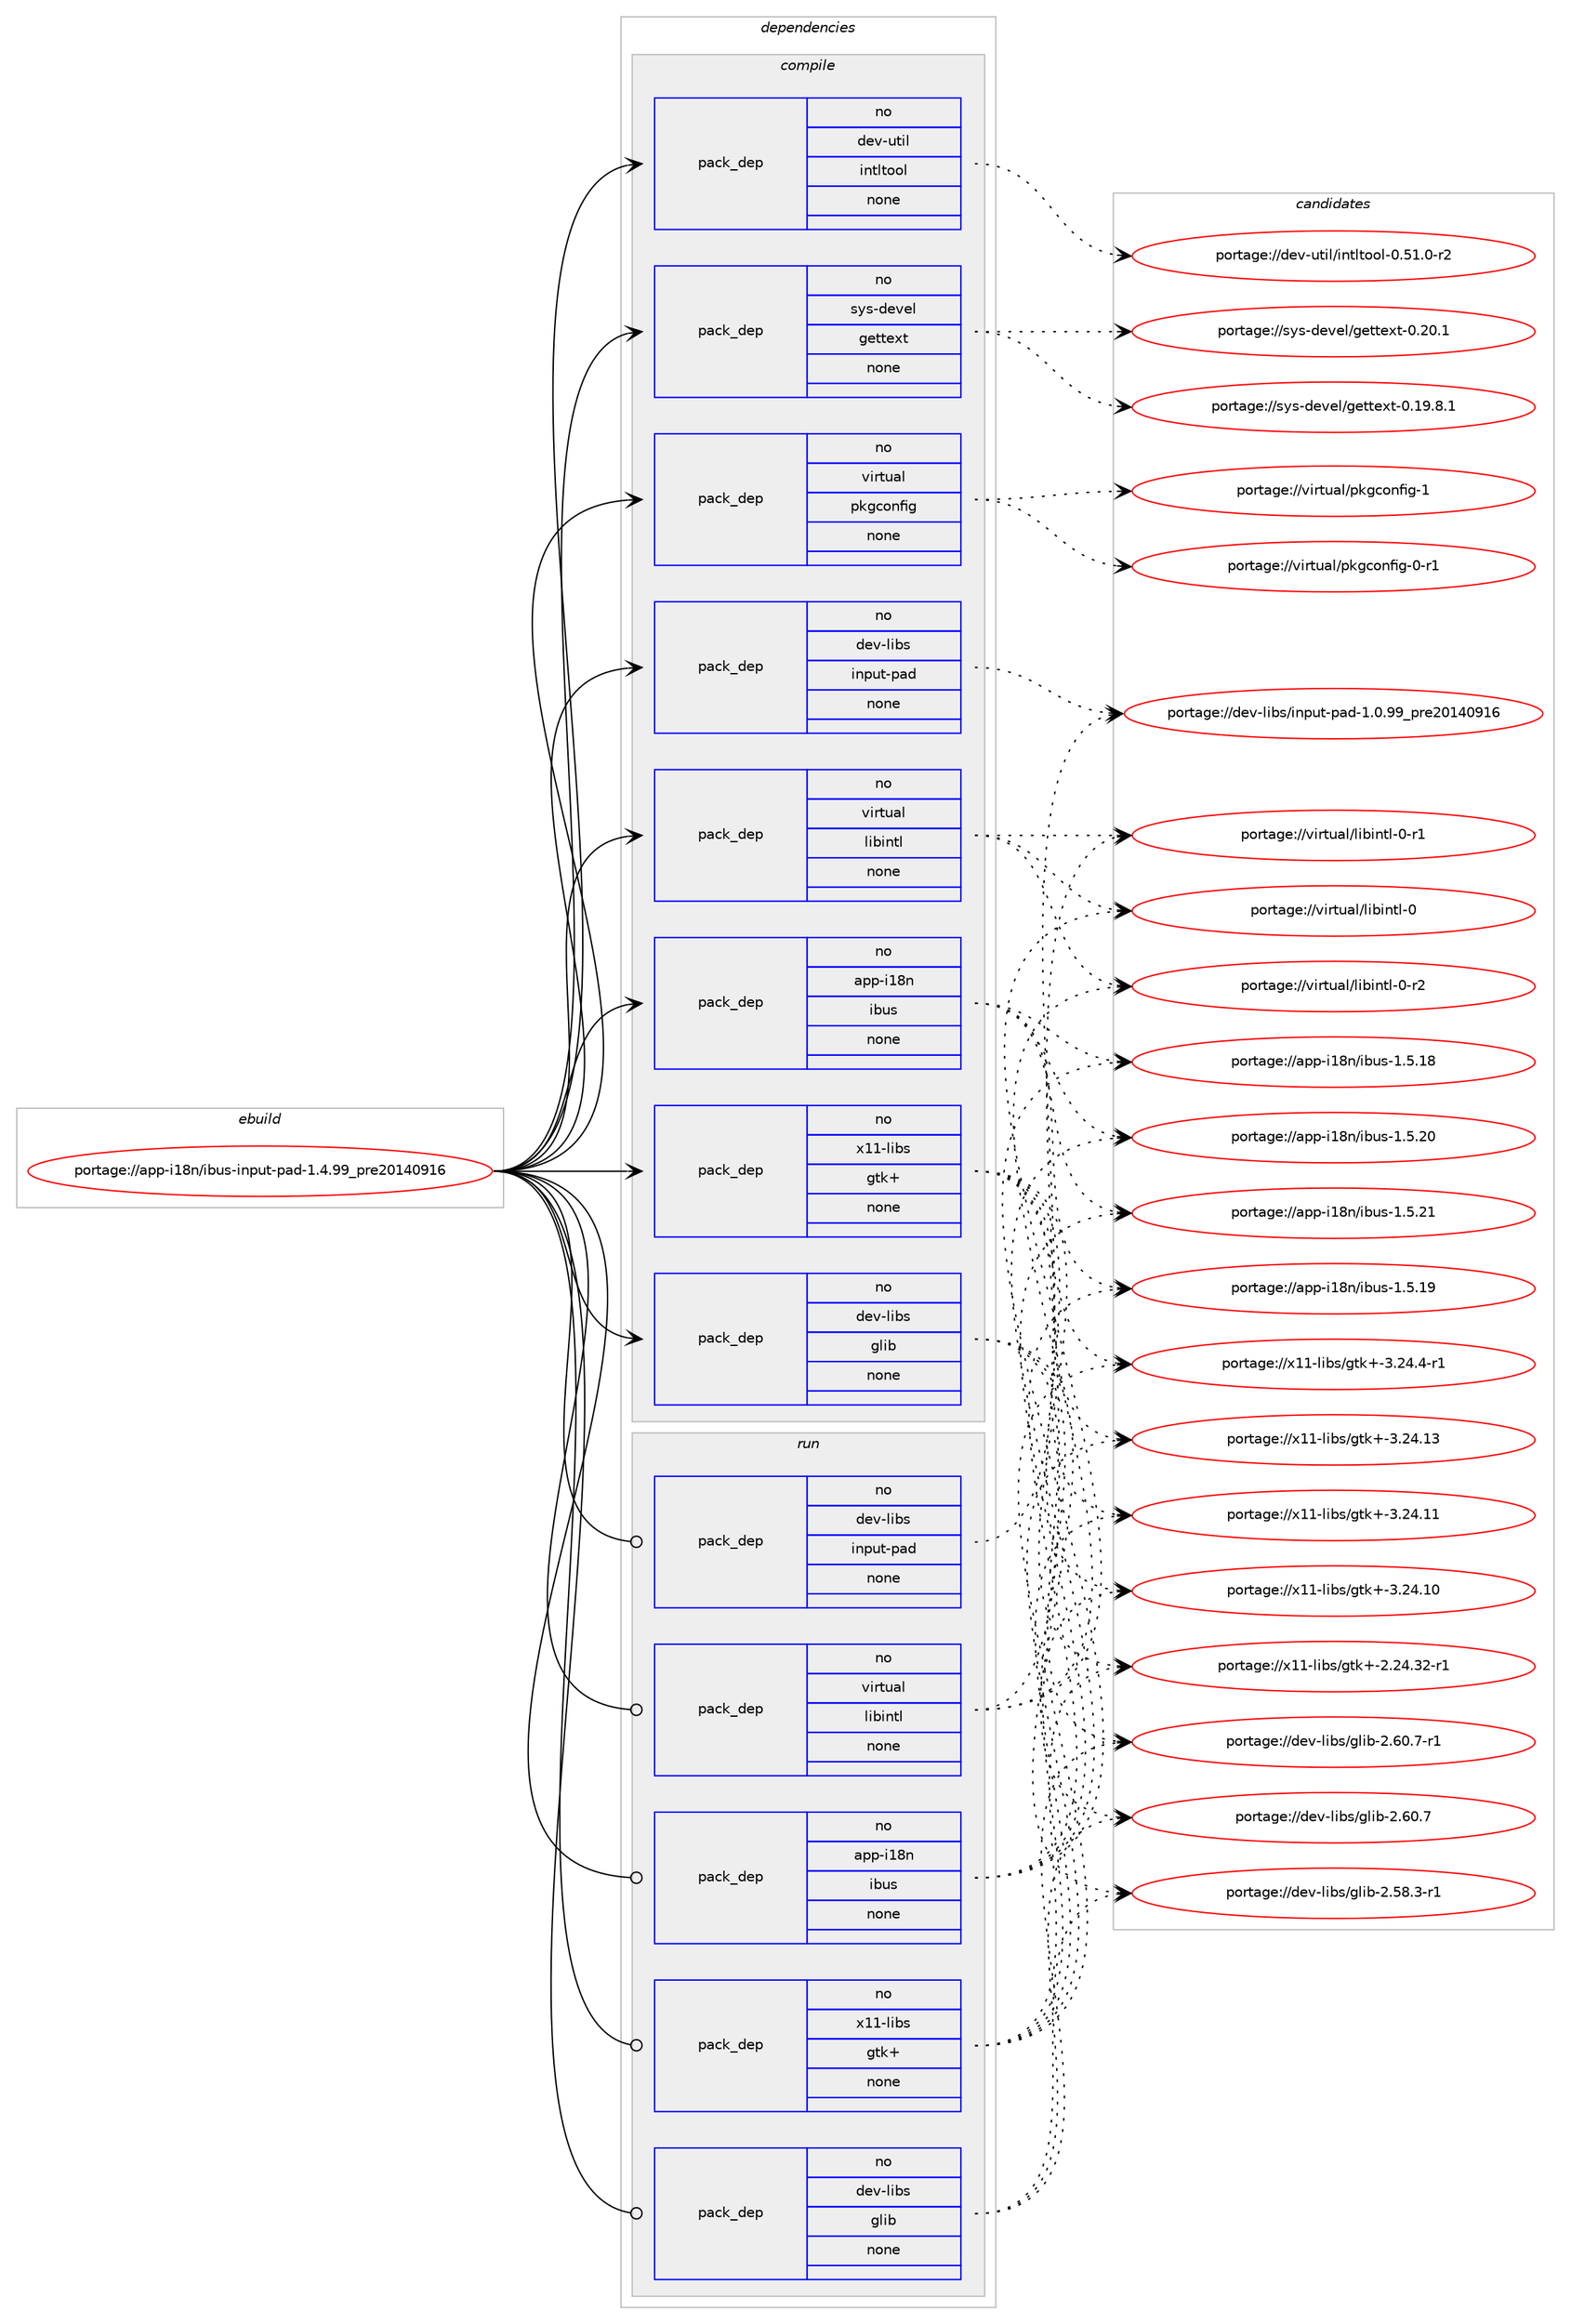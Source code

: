 digraph prolog {

# *************
# Graph options
# *************

newrank=true;
concentrate=true;
compound=true;
graph [rankdir=LR,fontname=Helvetica,fontsize=10,ranksep=1.5];#, ranksep=2.5, nodesep=0.2];
edge  [arrowhead=vee];
node  [fontname=Helvetica,fontsize=10];

# **********
# The ebuild
# **********

subgraph cluster_leftcol {
color=gray;
rank=same;
label=<<i>ebuild</i>>;
id [label="portage://app-i18n/ibus-input-pad-1.4.99_pre20140916", color=red, width=4, href="../app-i18n/ibus-input-pad-1.4.99_pre20140916.svg"];
}

# ****************
# The dependencies
# ****************

subgraph cluster_midcol {
color=gray;
label=<<i>dependencies</i>>;
subgraph cluster_compile {
fillcolor="#eeeeee";
style=filled;
label=<<i>compile</i>>;
subgraph pack465174 {
dependency618279 [label=<<TABLE BORDER="0" CELLBORDER="1" CELLSPACING="0" CELLPADDING="4" WIDTH="220"><TR><TD ROWSPAN="6" CELLPADDING="30">pack_dep</TD></TR><TR><TD WIDTH="110">no</TD></TR><TR><TD>app-i18n</TD></TR><TR><TD>ibus</TD></TR><TR><TD>none</TD></TR><TR><TD></TD></TR></TABLE>>, shape=none, color=blue];
}
id:e -> dependency618279:w [weight=20,style="solid",arrowhead="vee"];
subgraph pack465175 {
dependency618280 [label=<<TABLE BORDER="0" CELLBORDER="1" CELLSPACING="0" CELLPADDING="4" WIDTH="220"><TR><TD ROWSPAN="6" CELLPADDING="30">pack_dep</TD></TR><TR><TD WIDTH="110">no</TD></TR><TR><TD>dev-libs</TD></TR><TR><TD>glib</TD></TR><TR><TD>none</TD></TR><TR><TD></TD></TR></TABLE>>, shape=none, color=blue];
}
id:e -> dependency618280:w [weight=20,style="solid",arrowhead="vee"];
subgraph pack465176 {
dependency618281 [label=<<TABLE BORDER="0" CELLBORDER="1" CELLSPACING="0" CELLPADDING="4" WIDTH="220"><TR><TD ROWSPAN="6" CELLPADDING="30">pack_dep</TD></TR><TR><TD WIDTH="110">no</TD></TR><TR><TD>dev-libs</TD></TR><TR><TD>input-pad</TD></TR><TR><TD>none</TD></TR><TR><TD></TD></TR></TABLE>>, shape=none, color=blue];
}
id:e -> dependency618281:w [weight=20,style="solid",arrowhead="vee"];
subgraph pack465177 {
dependency618282 [label=<<TABLE BORDER="0" CELLBORDER="1" CELLSPACING="0" CELLPADDING="4" WIDTH="220"><TR><TD ROWSPAN="6" CELLPADDING="30">pack_dep</TD></TR><TR><TD WIDTH="110">no</TD></TR><TR><TD>dev-util</TD></TR><TR><TD>intltool</TD></TR><TR><TD>none</TD></TR><TR><TD></TD></TR></TABLE>>, shape=none, color=blue];
}
id:e -> dependency618282:w [weight=20,style="solid",arrowhead="vee"];
subgraph pack465178 {
dependency618283 [label=<<TABLE BORDER="0" CELLBORDER="1" CELLSPACING="0" CELLPADDING="4" WIDTH="220"><TR><TD ROWSPAN="6" CELLPADDING="30">pack_dep</TD></TR><TR><TD WIDTH="110">no</TD></TR><TR><TD>sys-devel</TD></TR><TR><TD>gettext</TD></TR><TR><TD>none</TD></TR><TR><TD></TD></TR></TABLE>>, shape=none, color=blue];
}
id:e -> dependency618283:w [weight=20,style="solid",arrowhead="vee"];
subgraph pack465179 {
dependency618284 [label=<<TABLE BORDER="0" CELLBORDER="1" CELLSPACING="0" CELLPADDING="4" WIDTH="220"><TR><TD ROWSPAN="6" CELLPADDING="30">pack_dep</TD></TR><TR><TD WIDTH="110">no</TD></TR><TR><TD>virtual</TD></TR><TR><TD>libintl</TD></TR><TR><TD>none</TD></TR><TR><TD></TD></TR></TABLE>>, shape=none, color=blue];
}
id:e -> dependency618284:w [weight=20,style="solid",arrowhead="vee"];
subgraph pack465180 {
dependency618285 [label=<<TABLE BORDER="0" CELLBORDER="1" CELLSPACING="0" CELLPADDING="4" WIDTH="220"><TR><TD ROWSPAN="6" CELLPADDING="30">pack_dep</TD></TR><TR><TD WIDTH="110">no</TD></TR><TR><TD>virtual</TD></TR><TR><TD>pkgconfig</TD></TR><TR><TD>none</TD></TR><TR><TD></TD></TR></TABLE>>, shape=none, color=blue];
}
id:e -> dependency618285:w [weight=20,style="solid",arrowhead="vee"];
subgraph pack465181 {
dependency618286 [label=<<TABLE BORDER="0" CELLBORDER="1" CELLSPACING="0" CELLPADDING="4" WIDTH="220"><TR><TD ROWSPAN="6" CELLPADDING="30">pack_dep</TD></TR><TR><TD WIDTH="110">no</TD></TR><TR><TD>x11-libs</TD></TR><TR><TD>gtk+</TD></TR><TR><TD>none</TD></TR><TR><TD></TD></TR></TABLE>>, shape=none, color=blue];
}
id:e -> dependency618286:w [weight=20,style="solid",arrowhead="vee"];
}
subgraph cluster_compileandrun {
fillcolor="#eeeeee";
style=filled;
label=<<i>compile and run</i>>;
}
subgraph cluster_run {
fillcolor="#eeeeee";
style=filled;
label=<<i>run</i>>;
subgraph pack465182 {
dependency618287 [label=<<TABLE BORDER="0" CELLBORDER="1" CELLSPACING="0" CELLPADDING="4" WIDTH="220"><TR><TD ROWSPAN="6" CELLPADDING="30">pack_dep</TD></TR><TR><TD WIDTH="110">no</TD></TR><TR><TD>app-i18n</TD></TR><TR><TD>ibus</TD></TR><TR><TD>none</TD></TR><TR><TD></TD></TR></TABLE>>, shape=none, color=blue];
}
id:e -> dependency618287:w [weight=20,style="solid",arrowhead="odot"];
subgraph pack465183 {
dependency618288 [label=<<TABLE BORDER="0" CELLBORDER="1" CELLSPACING="0" CELLPADDING="4" WIDTH="220"><TR><TD ROWSPAN="6" CELLPADDING="30">pack_dep</TD></TR><TR><TD WIDTH="110">no</TD></TR><TR><TD>dev-libs</TD></TR><TR><TD>glib</TD></TR><TR><TD>none</TD></TR><TR><TD></TD></TR></TABLE>>, shape=none, color=blue];
}
id:e -> dependency618288:w [weight=20,style="solid",arrowhead="odot"];
subgraph pack465184 {
dependency618289 [label=<<TABLE BORDER="0" CELLBORDER="1" CELLSPACING="0" CELLPADDING="4" WIDTH="220"><TR><TD ROWSPAN="6" CELLPADDING="30">pack_dep</TD></TR><TR><TD WIDTH="110">no</TD></TR><TR><TD>dev-libs</TD></TR><TR><TD>input-pad</TD></TR><TR><TD>none</TD></TR><TR><TD></TD></TR></TABLE>>, shape=none, color=blue];
}
id:e -> dependency618289:w [weight=20,style="solid",arrowhead="odot"];
subgraph pack465185 {
dependency618290 [label=<<TABLE BORDER="0" CELLBORDER="1" CELLSPACING="0" CELLPADDING="4" WIDTH="220"><TR><TD ROWSPAN="6" CELLPADDING="30">pack_dep</TD></TR><TR><TD WIDTH="110">no</TD></TR><TR><TD>virtual</TD></TR><TR><TD>libintl</TD></TR><TR><TD>none</TD></TR><TR><TD></TD></TR></TABLE>>, shape=none, color=blue];
}
id:e -> dependency618290:w [weight=20,style="solid",arrowhead="odot"];
subgraph pack465186 {
dependency618291 [label=<<TABLE BORDER="0" CELLBORDER="1" CELLSPACING="0" CELLPADDING="4" WIDTH="220"><TR><TD ROWSPAN="6" CELLPADDING="30">pack_dep</TD></TR><TR><TD WIDTH="110">no</TD></TR><TR><TD>x11-libs</TD></TR><TR><TD>gtk+</TD></TR><TR><TD>none</TD></TR><TR><TD></TD></TR></TABLE>>, shape=none, color=blue];
}
id:e -> dependency618291:w [weight=20,style="solid",arrowhead="odot"];
}
}

# **************
# The candidates
# **************

subgraph cluster_choices {
rank=same;
color=gray;
label=<<i>candidates</i>>;

subgraph choice465174 {
color=black;
nodesep=1;
choice97112112451054956110471059811711545494653465049 [label="portage://app-i18n/ibus-1.5.21", color=red, width=4,href="../app-i18n/ibus-1.5.21.svg"];
choice97112112451054956110471059811711545494653465048 [label="portage://app-i18n/ibus-1.5.20", color=red, width=4,href="../app-i18n/ibus-1.5.20.svg"];
choice97112112451054956110471059811711545494653464957 [label="portage://app-i18n/ibus-1.5.19", color=red, width=4,href="../app-i18n/ibus-1.5.19.svg"];
choice97112112451054956110471059811711545494653464956 [label="portage://app-i18n/ibus-1.5.18", color=red, width=4,href="../app-i18n/ibus-1.5.18.svg"];
dependency618279:e -> choice97112112451054956110471059811711545494653465049:w [style=dotted,weight="100"];
dependency618279:e -> choice97112112451054956110471059811711545494653465048:w [style=dotted,weight="100"];
dependency618279:e -> choice97112112451054956110471059811711545494653464957:w [style=dotted,weight="100"];
dependency618279:e -> choice97112112451054956110471059811711545494653464956:w [style=dotted,weight="100"];
}
subgraph choice465175 {
color=black;
nodesep=1;
choice10010111845108105981154710310810598455046544846554511449 [label="portage://dev-libs/glib-2.60.7-r1", color=red, width=4,href="../dev-libs/glib-2.60.7-r1.svg"];
choice1001011184510810598115471031081059845504654484655 [label="portage://dev-libs/glib-2.60.7", color=red, width=4,href="../dev-libs/glib-2.60.7.svg"];
choice10010111845108105981154710310810598455046535646514511449 [label="portage://dev-libs/glib-2.58.3-r1", color=red, width=4,href="../dev-libs/glib-2.58.3-r1.svg"];
dependency618280:e -> choice10010111845108105981154710310810598455046544846554511449:w [style=dotted,weight="100"];
dependency618280:e -> choice1001011184510810598115471031081059845504654484655:w [style=dotted,weight="100"];
dependency618280:e -> choice10010111845108105981154710310810598455046535646514511449:w [style=dotted,weight="100"];
}
subgraph choice465176 {
color=black;
nodesep=1;
choice100101118451081059811547105110112117116451129710045494648465757951121141015048495248574954 [label="portage://dev-libs/input-pad-1.0.99_pre20140916", color=red, width=4,href="../dev-libs/input-pad-1.0.99_pre20140916.svg"];
dependency618281:e -> choice100101118451081059811547105110112117116451129710045494648465757951121141015048495248574954:w [style=dotted,weight="100"];
}
subgraph choice465177 {
color=black;
nodesep=1;
choice1001011184511711610510847105110116108116111111108454846534946484511450 [label="portage://dev-util/intltool-0.51.0-r2", color=red, width=4,href="../dev-util/intltool-0.51.0-r2.svg"];
dependency618282:e -> choice1001011184511711610510847105110116108116111111108454846534946484511450:w [style=dotted,weight="100"];
}
subgraph choice465178 {
color=black;
nodesep=1;
choice115121115451001011181011084710310111611610112011645484650484649 [label="portage://sys-devel/gettext-0.20.1", color=red, width=4,href="../sys-devel/gettext-0.20.1.svg"];
choice1151211154510010111810110847103101116116101120116454846495746564649 [label="portage://sys-devel/gettext-0.19.8.1", color=red, width=4,href="../sys-devel/gettext-0.19.8.1.svg"];
dependency618283:e -> choice115121115451001011181011084710310111611610112011645484650484649:w [style=dotted,weight="100"];
dependency618283:e -> choice1151211154510010111810110847103101116116101120116454846495746564649:w [style=dotted,weight="100"];
}
subgraph choice465179 {
color=black;
nodesep=1;
choice11810511411611797108471081059810511011610845484511450 [label="portage://virtual/libintl-0-r2", color=red, width=4,href="../virtual/libintl-0-r2.svg"];
choice11810511411611797108471081059810511011610845484511449 [label="portage://virtual/libintl-0-r1", color=red, width=4,href="../virtual/libintl-0-r1.svg"];
choice1181051141161179710847108105981051101161084548 [label="portage://virtual/libintl-0", color=red, width=4,href="../virtual/libintl-0.svg"];
dependency618284:e -> choice11810511411611797108471081059810511011610845484511450:w [style=dotted,weight="100"];
dependency618284:e -> choice11810511411611797108471081059810511011610845484511449:w [style=dotted,weight="100"];
dependency618284:e -> choice1181051141161179710847108105981051101161084548:w [style=dotted,weight="100"];
}
subgraph choice465180 {
color=black;
nodesep=1;
choice1181051141161179710847112107103991111101021051034549 [label="portage://virtual/pkgconfig-1", color=red, width=4,href="../virtual/pkgconfig-1.svg"];
choice11810511411611797108471121071039911111010210510345484511449 [label="portage://virtual/pkgconfig-0-r1", color=red, width=4,href="../virtual/pkgconfig-0-r1.svg"];
dependency618285:e -> choice1181051141161179710847112107103991111101021051034549:w [style=dotted,weight="100"];
dependency618285:e -> choice11810511411611797108471121071039911111010210510345484511449:w [style=dotted,weight="100"];
}
subgraph choice465181 {
color=black;
nodesep=1;
choice120494945108105981154710311610743455146505246524511449 [label="portage://x11-libs/gtk+-3.24.4-r1", color=red, width=4,href="../x11-libs/gtk+-3.24.4-r1.svg"];
choice1204949451081059811547103116107434551465052464951 [label="portage://x11-libs/gtk+-3.24.13", color=red, width=4,href="../x11-libs/gtk+-3.24.13.svg"];
choice1204949451081059811547103116107434551465052464949 [label="portage://x11-libs/gtk+-3.24.11", color=red, width=4,href="../x11-libs/gtk+-3.24.11.svg"];
choice1204949451081059811547103116107434551465052464948 [label="portage://x11-libs/gtk+-3.24.10", color=red, width=4,href="../x11-libs/gtk+-3.24.10.svg"];
choice12049494510810598115471031161074345504650524651504511449 [label="portage://x11-libs/gtk+-2.24.32-r1", color=red, width=4,href="../x11-libs/gtk+-2.24.32-r1.svg"];
dependency618286:e -> choice120494945108105981154710311610743455146505246524511449:w [style=dotted,weight="100"];
dependency618286:e -> choice1204949451081059811547103116107434551465052464951:w [style=dotted,weight="100"];
dependency618286:e -> choice1204949451081059811547103116107434551465052464949:w [style=dotted,weight="100"];
dependency618286:e -> choice1204949451081059811547103116107434551465052464948:w [style=dotted,weight="100"];
dependency618286:e -> choice12049494510810598115471031161074345504650524651504511449:w [style=dotted,weight="100"];
}
subgraph choice465182 {
color=black;
nodesep=1;
choice97112112451054956110471059811711545494653465049 [label="portage://app-i18n/ibus-1.5.21", color=red, width=4,href="../app-i18n/ibus-1.5.21.svg"];
choice97112112451054956110471059811711545494653465048 [label="portage://app-i18n/ibus-1.5.20", color=red, width=4,href="../app-i18n/ibus-1.5.20.svg"];
choice97112112451054956110471059811711545494653464957 [label="portage://app-i18n/ibus-1.5.19", color=red, width=4,href="../app-i18n/ibus-1.5.19.svg"];
choice97112112451054956110471059811711545494653464956 [label="portage://app-i18n/ibus-1.5.18", color=red, width=4,href="../app-i18n/ibus-1.5.18.svg"];
dependency618287:e -> choice97112112451054956110471059811711545494653465049:w [style=dotted,weight="100"];
dependency618287:e -> choice97112112451054956110471059811711545494653465048:w [style=dotted,weight="100"];
dependency618287:e -> choice97112112451054956110471059811711545494653464957:w [style=dotted,weight="100"];
dependency618287:e -> choice97112112451054956110471059811711545494653464956:w [style=dotted,weight="100"];
}
subgraph choice465183 {
color=black;
nodesep=1;
choice10010111845108105981154710310810598455046544846554511449 [label="portage://dev-libs/glib-2.60.7-r1", color=red, width=4,href="../dev-libs/glib-2.60.7-r1.svg"];
choice1001011184510810598115471031081059845504654484655 [label="portage://dev-libs/glib-2.60.7", color=red, width=4,href="../dev-libs/glib-2.60.7.svg"];
choice10010111845108105981154710310810598455046535646514511449 [label="portage://dev-libs/glib-2.58.3-r1", color=red, width=4,href="../dev-libs/glib-2.58.3-r1.svg"];
dependency618288:e -> choice10010111845108105981154710310810598455046544846554511449:w [style=dotted,weight="100"];
dependency618288:e -> choice1001011184510810598115471031081059845504654484655:w [style=dotted,weight="100"];
dependency618288:e -> choice10010111845108105981154710310810598455046535646514511449:w [style=dotted,weight="100"];
}
subgraph choice465184 {
color=black;
nodesep=1;
choice100101118451081059811547105110112117116451129710045494648465757951121141015048495248574954 [label="portage://dev-libs/input-pad-1.0.99_pre20140916", color=red, width=4,href="../dev-libs/input-pad-1.0.99_pre20140916.svg"];
dependency618289:e -> choice100101118451081059811547105110112117116451129710045494648465757951121141015048495248574954:w [style=dotted,weight="100"];
}
subgraph choice465185 {
color=black;
nodesep=1;
choice11810511411611797108471081059810511011610845484511450 [label="portage://virtual/libintl-0-r2", color=red, width=4,href="../virtual/libintl-0-r2.svg"];
choice11810511411611797108471081059810511011610845484511449 [label="portage://virtual/libintl-0-r1", color=red, width=4,href="../virtual/libintl-0-r1.svg"];
choice1181051141161179710847108105981051101161084548 [label="portage://virtual/libintl-0", color=red, width=4,href="../virtual/libintl-0.svg"];
dependency618290:e -> choice11810511411611797108471081059810511011610845484511450:w [style=dotted,weight="100"];
dependency618290:e -> choice11810511411611797108471081059810511011610845484511449:w [style=dotted,weight="100"];
dependency618290:e -> choice1181051141161179710847108105981051101161084548:w [style=dotted,weight="100"];
}
subgraph choice465186 {
color=black;
nodesep=1;
choice120494945108105981154710311610743455146505246524511449 [label="portage://x11-libs/gtk+-3.24.4-r1", color=red, width=4,href="../x11-libs/gtk+-3.24.4-r1.svg"];
choice1204949451081059811547103116107434551465052464951 [label="portage://x11-libs/gtk+-3.24.13", color=red, width=4,href="../x11-libs/gtk+-3.24.13.svg"];
choice1204949451081059811547103116107434551465052464949 [label="portage://x11-libs/gtk+-3.24.11", color=red, width=4,href="../x11-libs/gtk+-3.24.11.svg"];
choice1204949451081059811547103116107434551465052464948 [label="portage://x11-libs/gtk+-3.24.10", color=red, width=4,href="../x11-libs/gtk+-3.24.10.svg"];
choice12049494510810598115471031161074345504650524651504511449 [label="portage://x11-libs/gtk+-2.24.32-r1", color=red, width=4,href="../x11-libs/gtk+-2.24.32-r1.svg"];
dependency618291:e -> choice120494945108105981154710311610743455146505246524511449:w [style=dotted,weight="100"];
dependency618291:e -> choice1204949451081059811547103116107434551465052464951:w [style=dotted,weight="100"];
dependency618291:e -> choice1204949451081059811547103116107434551465052464949:w [style=dotted,weight="100"];
dependency618291:e -> choice1204949451081059811547103116107434551465052464948:w [style=dotted,weight="100"];
dependency618291:e -> choice12049494510810598115471031161074345504650524651504511449:w [style=dotted,weight="100"];
}
}

}
